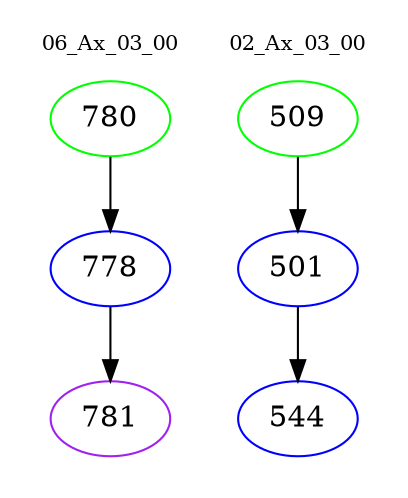 digraph{
subgraph cluster_0 {
color = white
label = "06_Ax_03_00";
fontsize=10;
T0_780 [label="780", color="green"]
T0_780 -> T0_778 [color="black"]
T0_778 [label="778", color="blue"]
T0_778 -> T0_781 [color="black"]
T0_781 [label="781", color="purple"]
}
subgraph cluster_1 {
color = white
label = "02_Ax_03_00";
fontsize=10;
T1_509 [label="509", color="green"]
T1_509 -> T1_501 [color="black"]
T1_501 [label="501", color="blue"]
T1_501 -> T1_544 [color="black"]
T1_544 [label="544", color="blue"]
}
}
